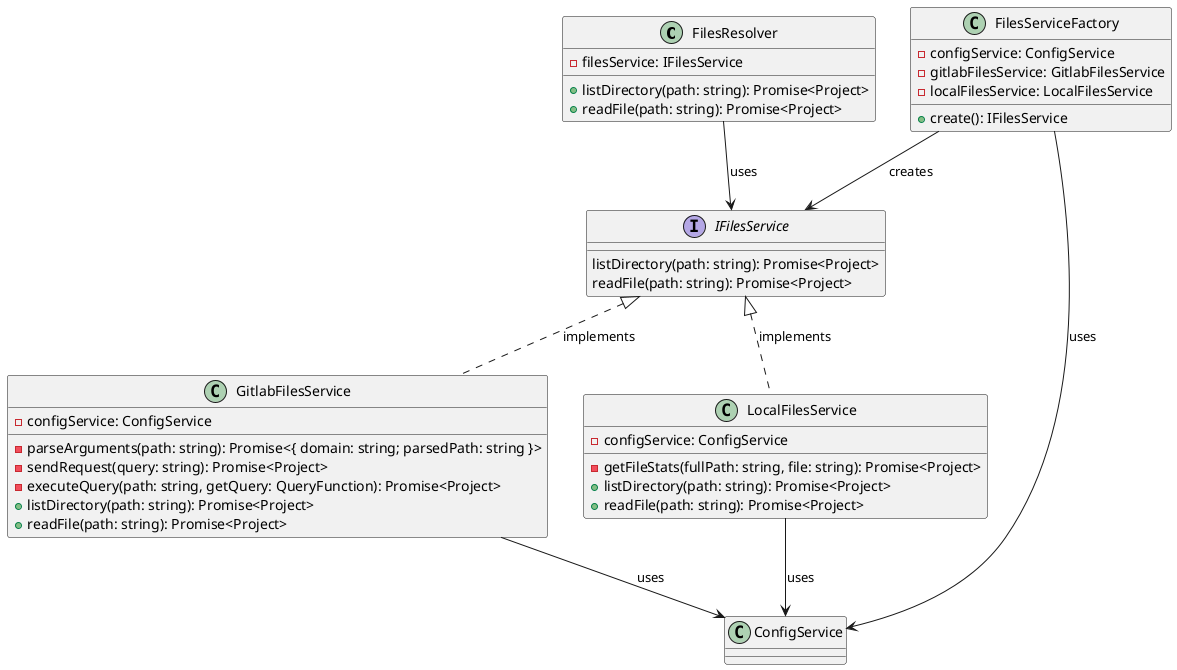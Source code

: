 @startuml
class FilesResolver {
  -filesService: IFilesService
  +listDirectory(path: string): Promise<Project>
  +readFile(path: string): Promise<Project>
}

interface IFilesService {
  listDirectory(path: string): Promise<Project>
  readFile(path: string): Promise<Project>
}

class FilesServiceFactory {
  -configService: ConfigService
  -gitlabFilesService: GitlabFilesService
  -localFilesService: LocalFilesService
  +create(): IFilesService
}

class GitlabFilesService {
  -configService: ConfigService
  -parseArguments(path: string): Promise<{ domain: string; parsedPath: string }>
  -sendRequest(query: string): Promise<Project>
  -executeQuery(path: string, getQuery: QueryFunction): Promise<Project>
  +listDirectory(path: string): Promise<Project>
  +readFile(path: string): Promise<Project>
}

class LocalFilesService {
  -configService: ConfigService
  -getFileStats(fullPath: string, file: string): Promise<Project>
  +listDirectory(path: string): Promise<Project>
  +readFile(path: string): Promise<Project>
}

FilesResolver --> IFilesService: uses
IFilesService <|.. GitlabFilesService: implements
IFilesService <|.. LocalFilesService: implements
FilesServiceFactory --> IFilesService: creates
FilesServiceFactory --> ConfigService: uses
GitlabFilesService --> ConfigService: uses
LocalFilesService --> ConfigService: uses
@enduml
